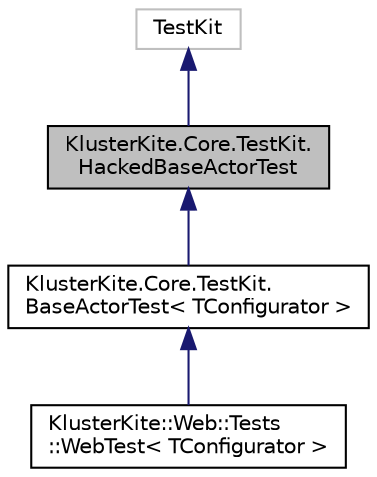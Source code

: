 digraph "KlusterKite.Core.TestKit.HackedBaseActorTest"
{
  edge [fontname="Helvetica",fontsize="10",labelfontname="Helvetica",labelfontsize="10"];
  node [fontname="Helvetica",fontsize="10",shape=record];
  Node0 [label="KlusterKite.Core.TestKit.\lHackedBaseActorTest",height=0.2,width=0.4,color="black", fillcolor="grey75", style="filled", fontcolor="black"];
  Node1 -> Node0 [dir="back",color="midnightblue",fontsize="10",style="solid",fontname="Helvetica"];
  Node1 [label="TestKit",height=0.2,width=0.4,color="grey75", fillcolor="white", style="filled"];
  Node0 -> Node2 [dir="back",color="midnightblue",fontsize="10",style="solid",fontname="Helvetica"];
  Node2 [label="KlusterKite.Core.TestKit.\lBaseActorTest\< TConfigurator \>",height=0.2,width=0.4,color="black", fillcolor="white", style="filled",URL="$class_kluster_kite_1_1_core_1_1_test_kit_1_1_base_actor_test.html",tooltip="TestKitextension class "];
  Node2 -> Node3 [dir="back",color="midnightblue",fontsize="10",style="solid",fontname="Helvetica"];
  Node3 [label="KlusterKite::Web::Tests\l::WebTest\< TConfigurator \>",height=0.2,width=0.4,color="black", fillcolor="white", style="filled",URL="$class_kluster_kite_1_1_web_1_1_tests_1_1_web_test.html",tooltip="Base class for all web tests "];
}
